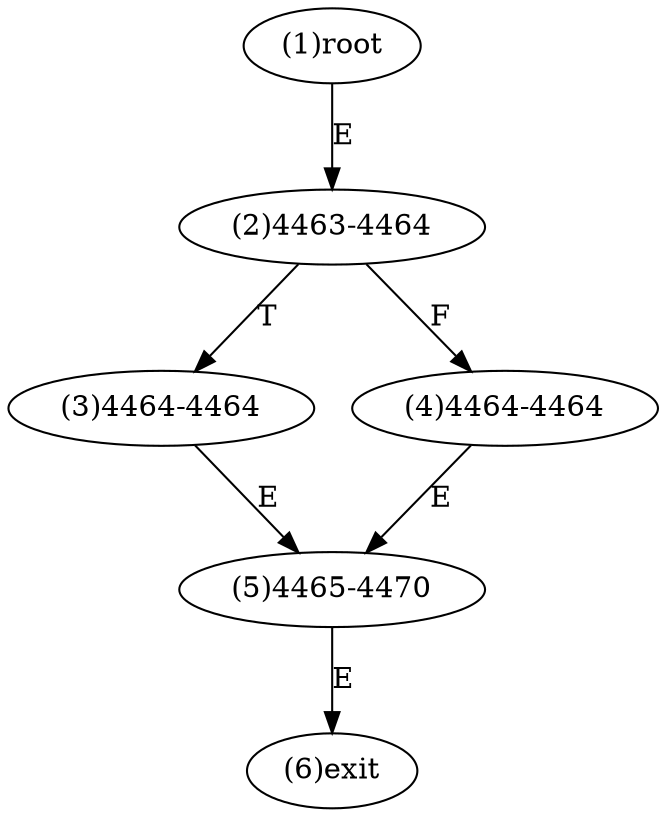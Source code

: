 digraph "" { 
1[ label="(1)root"];
2[ label="(2)4463-4464"];
3[ label="(3)4464-4464"];
4[ label="(4)4464-4464"];
5[ label="(5)4465-4470"];
6[ label="(6)exit"];
1->2[ label="E"];
2->4[ label="F"];
2->3[ label="T"];
3->5[ label="E"];
4->5[ label="E"];
5->6[ label="E"];
}